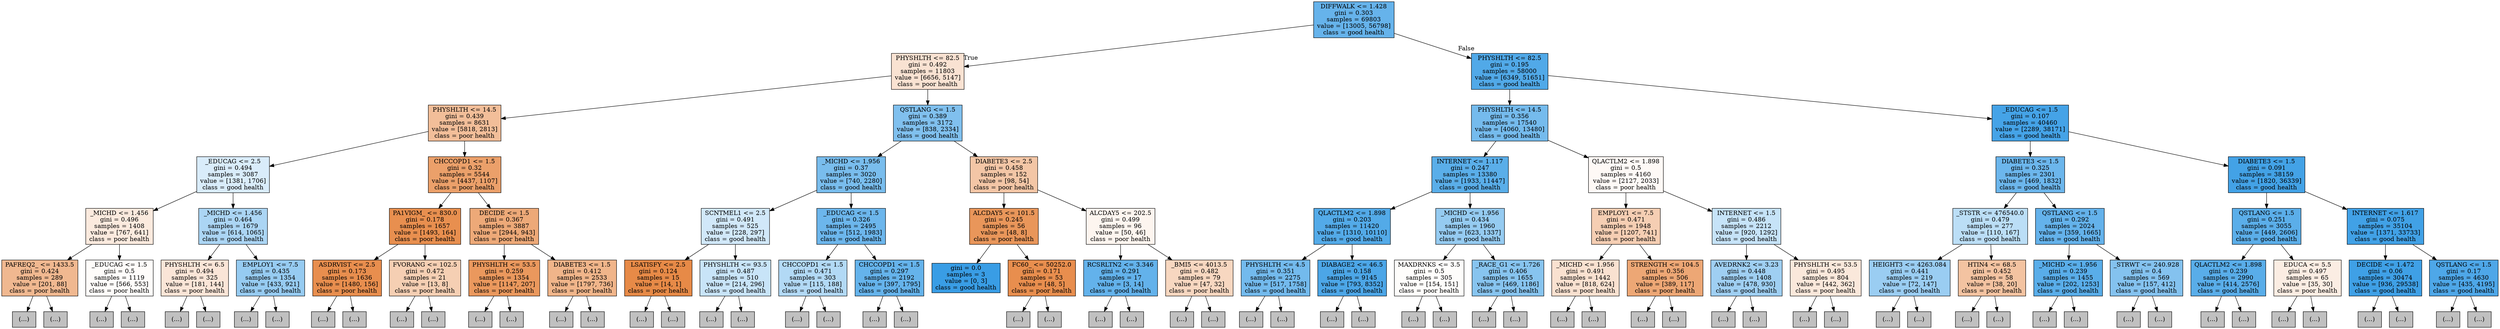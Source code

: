 digraph Tree {
node [shape=box, style="filled", color="black"] ;
0 [label="DIFFWALK <= 1.428\ngini = 0.303\nsamples = 69803\nvalue = [13005, 56798]\nclass = good health", fillcolor="#66b3eb"] ;
1 [label="PHYSHLTH <= 82.5\ngini = 0.492\nsamples = 11803\nvalue = [6656, 5147]\nclass = poor health", fillcolor="#f9e2d2"] ;
0 -> 1 [labeldistance=2.5, labelangle=45, headlabel="True"] ;
2 [label="PHYSHLTH <= 14.5\ngini = 0.439\nsamples = 8631\nvalue = [5818, 2813]\nclass = poor health", fillcolor="#f2be99"] ;
1 -> 2 ;
3 [label="_EDUCAG <= 2.5\ngini = 0.494\nsamples = 3087\nvalue = [1381, 1706]\nclass = good health", fillcolor="#d9ecfa"] ;
2 -> 3 ;
4 [label="_MICHD <= 1.456\ngini = 0.496\nsamples = 1408\nvalue = [767, 641]\nclass = poor health", fillcolor="#fbeade"] ;
3 -> 4 ;
5 [label="PAFREQ2_ <= 1433.5\ngini = 0.424\nsamples = 289\nvalue = [201, 88]\nclass = poor health", fillcolor="#f0b890"] ;
4 -> 5 ;
6 [label="(...)", fillcolor="#C0C0C0"] ;
5 -> 6 ;
11 [label="(...)", fillcolor="#C0C0C0"] ;
5 -> 11 ;
96 [label="_EDUCAG <= 1.5\ngini = 0.5\nsamples = 1119\nvalue = [566, 553]\nclass = poor health", fillcolor="#fefcfa"] ;
4 -> 96 ;
97 [label="(...)", fillcolor="#C0C0C0"] ;
96 -> 97 ;
200 [label="(...)", fillcolor="#C0C0C0"] ;
96 -> 200 ;
475 [label="_MICHD <= 1.456\ngini = 0.464\nsamples = 1679\nvalue = [614, 1065]\nclass = good health", fillcolor="#abd5f4"] ;
3 -> 475 ;
476 [label="PHYSHLTH <= 6.5\ngini = 0.494\nsamples = 325\nvalue = [181, 144]\nclass = poor health", fillcolor="#fae5d7"] ;
475 -> 476 ;
477 [label="(...)", fillcolor="#C0C0C0"] ;
476 -> 477 ;
544 [label="(...)", fillcolor="#C0C0C0"] ;
476 -> 544 ;
585 [label="EMPLOY1 <= 7.5\ngini = 0.435\nsamples = 1354\nvalue = [433, 921]\nclass = good health", fillcolor="#96cbf1"] ;
475 -> 585 ;
586 [label="(...)", fillcolor="#C0C0C0"] ;
585 -> 586 ;
935 [label="(...)", fillcolor="#C0C0C0"] ;
585 -> 935 ;
998 [label="CHCCOPD1 <= 1.5\ngini = 0.32\nsamples = 5544\nvalue = [4437, 1107]\nclass = poor health", fillcolor="#eba06a"] ;
2 -> 998 ;
999 [label="PA1VIGM_ <= 830.0\ngini = 0.178\nsamples = 1657\nvalue = [1493, 164]\nclass = poor health", fillcolor="#e88f4f"] ;
998 -> 999 ;
1000 [label="ASDRVIST <= 2.5\ngini = 0.173\nsamples = 1636\nvalue = [1480, 156]\nclass = poor health", fillcolor="#e88e4e"] ;
999 -> 1000 ;
1001 [label="(...)", fillcolor="#C0C0C0"] ;
1000 -> 1001 ;
1002 [label="(...)", fillcolor="#C0C0C0"] ;
1000 -> 1002 ;
1291 [label="FVORANG <= 102.5\ngini = 0.472\nsamples = 21\nvalue = [13, 8]\nclass = poor health", fillcolor="#f5cfb3"] ;
999 -> 1291 ;
1292 [label="(...)", fillcolor="#C0C0C0"] ;
1291 -> 1292 ;
1293 [label="(...)", fillcolor="#C0C0C0"] ;
1291 -> 1293 ;
1298 [label="DECIDE <= 1.5\ngini = 0.367\nsamples = 3887\nvalue = [2944, 943]\nclass = poor health", fillcolor="#eda978"] ;
998 -> 1298 ;
1299 [label="PHYSHLTH <= 53.5\ngini = 0.259\nsamples = 1354\nvalue = [1147, 207]\nclass = poor health", fillcolor="#ea985d"] ;
1298 -> 1299 ;
1300 [label="(...)", fillcolor="#C0C0C0"] ;
1299 -> 1300 ;
1577 [label="(...)", fillcolor="#C0C0C0"] ;
1299 -> 1577 ;
1608 [label="DIABETE3 <= 1.5\ngini = 0.412\nsamples = 2533\nvalue = [1797, 736]\nclass = poor health", fillcolor="#f0b58a"] ;
1298 -> 1608 ;
1609 [label="(...)", fillcolor="#C0C0C0"] ;
1608 -> 1609 ;
1820 [label="(...)", fillcolor="#C0C0C0"] ;
1608 -> 1820 ;
2375 [label="QSTLANG <= 1.5\ngini = 0.389\nsamples = 3172\nvalue = [838, 2334]\nclass = good health", fillcolor="#80c0ee"] ;
1 -> 2375 ;
2376 [label="_MICHD <= 1.956\ngini = 0.37\nsamples = 3020\nvalue = [740, 2280]\nclass = good health", fillcolor="#79bded"] ;
2375 -> 2376 ;
2377 [label="SCNTMEL1 <= 2.5\ngini = 0.491\nsamples = 525\nvalue = [228, 297]\nclass = good health", fillcolor="#d1e8f9"] ;
2376 -> 2377 ;
2378 [label="LSATISFY <= 2.5\ngini = 0.124\nsamples = 15\nvalue = [14, 1]\nclass = poor health", fillcolor="#e78a47"] ;
2377 -> 2378 ;
2379 [label="(...)", fillcolor="#C0C0C0"] ;
2378 -> 2379 ;
2380 [label="(...)", fillcolor="#C0C0C0"] ;
2378 -> 2380 ;
2381 [label="PHYSHLTH <= 93.5\ngini = 0.487\nsamples = 510\nvalue = [214, 296]\nclass = good health", fillcolor="#c8e4f8"] ;
2377 -> 2381 ;
2382 [label="(...)", fillcolor="#C0C0C0"] ;
2381 -> 2382 ;
2543 [label="(...)", fillcolor="#C0C0C0"] ;
2381 -> 2543 ;
2548 [label="_EDUCAG <= 1.5\ngini = 0.326\nsamples = 2495\nvalue = [512, 1983]\nclass = good health", fillcolor="#6cb6ec"] ;
2376 -> 2548 ;
2549 [label="CHCCOPD1 <= 1.5\ngini = 0.471\nsamples = 303\nvalue = [115, 188]\nclass = good health", fillcolor="#b2d9f5"] ;
2548 -> 2549 ;
2550 [label="(...)", fillcolor="#C0C0C0"] ;
2549 -> 2550 ;
2565 [label="(...)", fillcolor="#C0C0C0"] ;
2549 -> 2565 ;
2644 [label="CHCCOPD1 <= 1.5\ngini = 0.297\nsamples = 2192\nvalue = [397, 1795]\nclass = good health", fillcolor="#65b3eb"] ;
2548 -> 2644 ;
2645 [label="(...)", fillcolor="#C0C0C0"] ;
2644 -> 2645 ;
2722 [label="(...)", fillcolor="#C0C0C0"] ;
2644 -> 2722 ;
3183 [label="DIABETE3 <= 2.5\ngini = 0.458\nsamples = 152\nvalue = [98, 54]\nclass = poor health", fillcolor="#f3c6a6"] ;
2375 -> 3183 ;
3184 [label="ALCDAY5 <= 101.5\ngini = 0.245\nsamples = 56\nvalue = [48, 8]\nclass = poor health", fillcolor="#e9965a"] ;
3183 -> 3184 ;
3185 [label="gini = 0.0\nsamples = 3\nvalue = [0, 3]\nclass = good health", fillcolor="#399de5"] ;
3184 -> 3185 ;
3186 [label="FC60_ <= 50252.0\ngini = 0.171\nsamples = 53\nvalue = [48, 5]\nclass = poor health", fillcolor="#e88e4e"] ;
3184 -> 3186 ;
3187 [label="(...)", fillcolor="#C0C0C0"] ;
3186 -> 3187 ;
3198 [label="(...)", fillcolor="#C0C0C0"] ;
3186 -> 3198 ;
3199 [label="ALCDAY5 <= 202.5\ngini = 0.499\nsamples = 96\nvalue = [50, 46]\nclass = poor health", fillcolor="#fdf5ef"] ;
3183 -> 3199 ;
3200 [label="RCSRLTN2 <= 3.346\ngini = 0.291\nsamples = 17\nvalue = [3, 14]\nclass = good health", fillcolor="#63b2eb"] ;
3199 -> 3200 ;
3201 [label="(...)", fillcolor="#C0C0C0"] ;
3200 -> 3201 ;
3204 [label="(...)", fillcolor="#C0C0C0"] ;
3200 -> 3204 ;
3205 [label="_BMI5 <= 4013.5\ngini = 0.482\nsamples = 79\nvalue = [47, 32]\nclass = poor health", fillcolor="#f7d7c0"] ;
3199 -> 3205 ;
3206 [label="(...)", fillcolor="#C0C0C0"] ;
3205 -> 3206 ;
3227 [label="(...)", fillcolor="#C0C0C0"] ;
3205 -> 3227 ;
3230 [label="PHYSHLTH <= 82.5\ngini = 0.195\nsamples = 58000\nvalue = [6349, 51651]\nclass = good health", fillcolor="#51a9e8"] ;
0 -> 3230 [labeldistance=2.5, labelangle=-45, headlabel="False"] ;
3231 [label="PHYSHLTH <= 14.5\ngini = 0.356\nsamples = 17540\nvalue = [4060, 13480]\nclass = good health", fillcolor="#75bbed"] ;
3230 -> 3231 ;
3232 [label="INTERNET <= 1.117\ngini = 0.247\nsamples = 13380\nvalue = [1933, 11447]\nclass = good health", fillcolor="#5aaee9"] ;
3231 -> 3232 ;
3233 [label="QLACTLM2 <= 1.898\ngini = 0.203\nsamples = 11420\nvalue = [1310, 10110]\nclass = good health", fillcolor="#53aae8"] ;
3232 -> 3233 ;
3234 [label="PHYSHLTH <= 4.5\ngini = 0.351\nsamples = 2275\nvalue = [517, 1758]\nclass = good health", fillcolor="#73baed"] ;
3233 -> 3234 ;
3235 [label="(...)", fillcolor="#C0C0C0"] ;
3234 -> 3235 ;
3512 [label="(...)", fillcolor="#C0C0C0"] ;
3234 -> 3512 ;
3827 [label="DIABAGE2 <= 46.5\ngini = 0.158\nsamples = 9145\nvalue = [793, 8352]\nclass = good health", fillcolor="#4ca6e7"] ;
3233 -> 3827 ;
3828 [label="(...)", fillcolor="#C0C0C0"] ;
3827 -> 3828 ;
3927 [label="(...)", fillcolor="#C0C0C0"] ;
3827 -> 3927 ;
5176 [label="_MICHD <= 1.956\ngini = 0.434\nsamples = 1960\nvalue = [623, 1337]\nclass = good health", fillcolor="#95cbf1"] ;
3232 -> 5176 ;
5177 [label="MAXDRNKS <= 3.5\ngini = 0.5\nsamples = 305\nvalue = [154, 151]\nclass = poor health", fillcolor="#fefdfb"] ;
5176 -> 5177 ;
5178 [label="(...)", fillcolor="#C0C0C0"] ;
5177 -> 5178 ;
5197 [label="(...)", fillcolor="#C0C0C0"] ;
5177 -> 5197 ;
5282 [label="_RACE_G1 <= 1.726\ngini = 0.406\nsamples = 1655\nvalue = [469, 1186]\nclass = good health", fillcolor="#87c4ef"] ;
5176 -> 5282 ;
5283 [label="(...)", fillcolor="#C0C0C0"] ;
5282 -> 5283 ;
5614 [label="(...)", fillcolor="#C0C0C0"] ;
5282 -> 5614 ;
5809 [label="QLACTLM2 <= 1.898\ngini = 0.5\nsamples = 4160\nvalue = [2127, 2033]\nclass = poor health", fillcolor="#fef9f6"] ;
3231 -> 5809 ;
5810 [label="EMPLOY1 <= 7.5\ngini = 0.471\nsamples = 1948\nvalue = [1207, 741]\nclass = poor health", fillcolor="#f5ceb3"] ;
5809 -> 5810 ;
5811 [label="_MICHD <= 1.956\ngini = 0.491\nsamples = 1442\nvalue = [818, 624]\nclass = poor health", fillcolor="#f9e1d0"] ;
5810 -> 5811 ;
5812 [label="(...)", fillcolor="#C0C0C0"] ;
5811 -> 5812 ;
5883 [label="(...)", fillcolor="#C0C0C0"] ;
5811 -> 5883 ;
6262 [label="STRENGTH <= 104.5\ngini = 0.356\nsamples = 506\nvalue = [389, 117]\nclass = poor health", fillcolor="#eda775"] ;
5810 -> 6262 ;
6263 [label="(...)", fillcolor="#C0C0C0"] ;
6262 -> 6263 ;
6276 [label="(...)", fillcolor="#C0C0C0"] ;
6262 -> 6276 ;
6417 [label="INTERNET <= 1.5\ngini = 0.486\nsamples = 2212\nvalue = [920, 1292]\nclass = good health", fillcolor="#c6e3f8"] ;
5809 -> 6417 ;
6418 [label="AVEDRNK2 <= 3.23\ngini = 0.448\nsamples = 1408\nvalue = [478, 930]\nclass = good health", fillcolor="#9fcff2"] ;
6417 -> 6418 ;
6419 [label="(...)", fillcolor="#C0C0C0"] ;
6418 -> 6419 ;
6576 [label="(...)", fillcolor="#C0C0C0"] ;
6418 -> 6576 ;
6843 [label="PHYSHLTH <= 53.5\ngini = 0.495\nsamples = 804\nvalue = [442, 362]\nclass = poor health", fillcolor="#fae8db"] ;
6417 -> 6843 ;
6844 [label="(...)", fillcolor="#C0C0C0"] ;
6843 -> 6844 ;
7033 [label="(...)", fillcolor="#C0C0C0"] ;
6843 -> 7033 ;
7114 [label="_EDUCAG <= 1.5\ngini = 0.107\nsamples = 40460\nvalue = [2289, 38171]\nclass = good health", fillcolor="#45a3e7"] ;
3230 -> 7114 ;
7115 [label="DIABETE3 <= 1.5\ngini = 0.325\nsamples = 2301\nvalue = [469, 1832]\nclass = good health", fillcolor="#6cb6ec"] ;
7114 -> 7115 ;
7116 [label="_STSTR <= 476540.0\ngini = 0.479\nsamples = 277\nvalue = [110, 167]\nclass = good health", fillcolor="#bbdef6"] ;
7115 -> 7116 ;
7117 [label="HEIGHT3 <= 4263.084\ngini = 0.441\nsamples = 219\nvalue = [72, 147]\nclass = good health", fillcolor="#9acdf2"] ;
7116 -> 7117 ;
7118 [label="(...)", fillcolor="#C0C0C0"] ;
7117 -> 7118 ;
7179 [label="(...)", fillcolor="#C0C0C0"] ;
7117 -> 7179 ;
7182 [label="HTIN4 <= 68.5\ngini = 0.452\nsamples = 58\nvalue = [38, 20]\nclass = poor health", fillcolor="#f3c3a1"] ;
7116 -> 7182 ;
7183 [label="(...)", fillcolor="#C0C0C0"] ;
7182 -> 7183 ;
7206 [label="(...)", fillcolor="#C0C0C0"] ;
7182 -> 7206 ;
7209 [label="QSTLANG <= 1.5\ngini = 0.292\nsamples = 2024\nvalue = [359, 1665]\nclass = good health", fillcolor="#64b2eb"] ;
7115 -> 7209 ;
7210 [label="_MICHD <= 1.956\ngini = 0.239\nsamples = 1455\nvalue = [202, 1253]\nclass = good health", fillcolor="#59ade9"] ;
7209 -> 7210 ;
7211 [label="(...)", fillcolor="#C0C0C0"] ;
7210 -> 7211 ;
7258 [label="(...)", fillcolor="#C0C0C0"] ;
7210 -> 7258 ;
7561 [label="_STRWT <= 240.928\ngini = 0.4\nsamples = 569\nvalue = [157, 412]\nclass = good health", fillcolor="#84c2ef"] ;
7209 -> 7561 ;
7562 [label="(...)", fillcolor="#C0C0C0"] ;
7561 -> 7562 ;
7687 [label="(...)", fillcolor="#C0C0C0"] ;
7561 -> 7687 ;
7744 [label="DIABETE3 <= 1.5\ngini = 0.091\nsamples = 38159\nvalue = [1820, 36339]\nclass = good health", fillcolor="#43a2e6"] ;
7114 -> 7744 ;
7745 [label="QSTLANG <= 1.5\ngini = 0.251\nsamples = 3055\nvalue = [449, 2606]\nclass = good health", fillcolor="#5baee9"] ;
7744 -> 7745 ;
7746 [label="QLACTLM2 <= 1.898\ngini = 0.239\nsamples = 2990\nvalue = [414, 2576]\nclass = good health", fillcolor="#59ade9"] ;
7745 -> 7746 ;
7747 [label="(...)", fillcolor="#C0C0C0"] ;
7746 -> 7747 ;
7894 [label="(...)", fillcolor="#C0C0C0"] ;
7746 -> 7894 ;
8377 [label="EDUCA <= 5.5\ngini = 0.497\nsamples = 65\nvalue = [35, 30]\nclass = poor health", fillcolor="#fbede3"] ;
7745 -> 8377 ;
8378 [label="(...)", fillcolor="#C0C0C0"] ;
8377 -> 8378 ;
8397 [label="(...)", fillcolor="#C0C0C0"] ;
8377 -> 8397 ;
8402 [label="INTERNET <= 1.617\ngini = 0.075\nsamples = 35104\nvalue = [1371, 33733]\nclass = good health", fillcolor="#41a1e6"] ;
7744 -> 8402 ;
8403 [label="DECIDE <= 1.472\ngini = 0.06\nsamples = 30474\nvalue = [936, 29538]\nclass = good health", fillcolor="#3fa0e6"] ;
8402 -> 8403 ;
8404 [label="(...)", fillcolor="#C0C0C0"] ;
8403 -> 8404 ;
8591 [label="(...)", fillcolor="#C0C0C0"] ;
8403 -> 8591 ;
10654 [label="QSTLANG <= 1.5\ngini = 0.17\nsamples = 4630\nvalue = [435, 4195]\nclass = good health", fillcolor="#4ea7e8"] ;
8402 -> 10654 ;
10655 [label="(...)", fillcolor="#C0C0C0"] ;
10654 -> 10655 ;
11358 [label="(...)", fillcolor="#C0C0C0"] ;
10654 -> 11358 ;
}